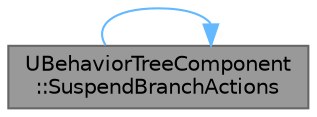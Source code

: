 digraph "UBehaviorTreeComponent::SuspendBranchActions"
{
 // INTERACTIVE_SVG=YES
 // LATEX_PDF_SIZE
  bgcolor="transparent";
  edge [fontname=Helvetica,fontsize=10,labelfontname=Helvetica,labelfontsize=10];
  node [fontname=Helvetica,fontsize=10,shape=box,height=0.2,width=0.4];
  rankdir="LR";
  Node1 [id="Node000001",label="UBehaviorTreeComponent\l::SuspendBranchActions",height=0.2,width=0.4,color="gray40", fillcolor="grey60", style="filled", fontcolor="black",tooltip="Suspend any branch actions and queue them to be processed later by ResumeBranchActions()"];
  Node1 -> Node1 [id="edge1_Node000001_Node000001",color="steelblue1",style="solid",tooltip=" "];
}
